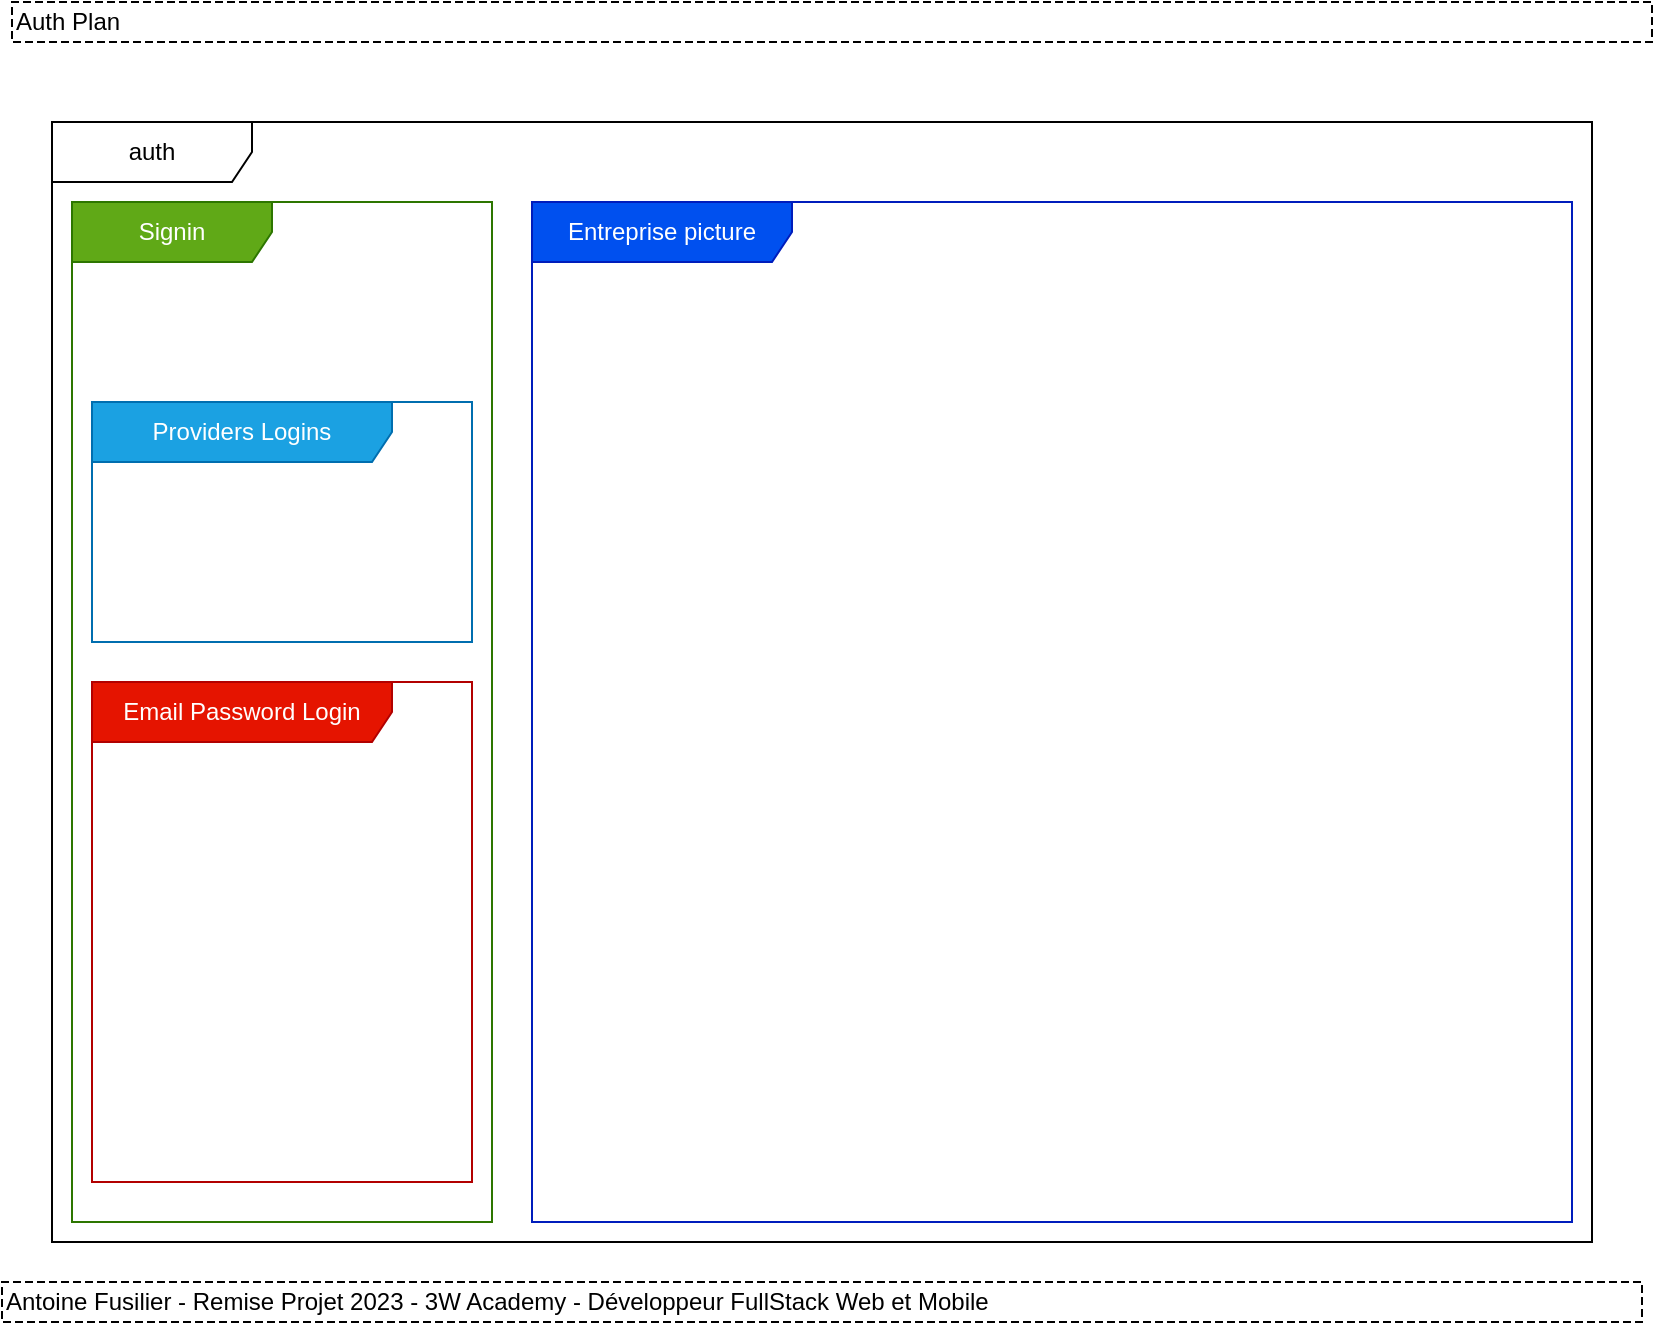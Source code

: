 <mxfile>
    <diagram id="YexiHTGuidN_SMg85NXR" name="Page-1">
        <mxGraphModel dx="1242" dy="809" grid="1" gridSize="10" guides="1" tooltips="1" connect="1" arrows="1" fold="1" page="1" pageScale="1" pageWidth="850" pageHeight="1100" math="0" shadow="0">
            <root>
                <mxCell id="0"/>
                <mxCell id="1" parent="0"/>
                <mxCell id="2" value="auth" style="shape=umlFrame;whiteSpace=wrap;html=1;width=100;height=30;" vertex="1" parent="1">
                    <mxGeometry x="40" y="80" width="770" height="560" as="geometry"/>
                </mxCell>
                <mxCell id="3" value="Signin" style="shape=umlFrame;whiteSpace=wrap;html=1;width=100;height=30;fillColor=#60a917;fontColor=#ffffff;strokeColor=#2D7600;" vertex="1" parent="1">
                    <mxGeometry x="50" y="120" width="210" height="510" as="geometry"/>
                </mxCell>
                <mxCell id="5" value="Entreprise picture" style="shape=umlFrame;whiteSpace=wrap;html=1;width=130;height=30;fillColor=#0050ef;fontColor=#ffffff;strokeColor=#001DBC;" vertex="1" parent="1">
                    <mxGeometry x="280" y="120" width="520" height="510" as="geometry"/>
                </mxCell>
                <mxCell id="8" value="Providers Logins" style="shape=umlFrame;whiteSpace=wrap;html=1;width=150;height=30;fillColor=#1ba1e2;fontColor=#ffffff;strokeColor=#006EAF;" vertex="1" parent="1">
                    <mxGeometry x="60" y="220" width="190" height="120" as="geometry"/>
                </mxCell>
                <mxCell id="9" value="Email Password Login" style="shape=umlFrame;whiteSpace=wrap;html=1;width=150;height=30;fillColor=#e51400;fontColor=#ffffff;strokeColor=#B20000;" vertex="1" parent="1">
                    <mxGeometry x="60" y="360" width="190" height="250" as="geometry"/>
                </mxCell>
                <mxCell id="10" value="Auth Plan" style="shape=partialRectangle;html=1;top=1;align=left;dashed=1;" vertex="1" parent="1">
                    <mxGeometry x="20" y="20" width="820" height="20" as="geometry"/>
                </mxCell>
                <mxCell id="11" value="Antoine Fusilier - Remise Projet 2023 - 3W Academy - Développeur FullStack Web et Mobile" style="shape=partialRectangle;html=1;top=1;align=left;dashed=1;" vertex="1" parent="1">
                    <mxGeometry x="15" y="660" width="820" height="20" as="geometry"/>
                </mxCell>
            </root>
        </mxGraphModel>
    </diagram>
</mxfile>
